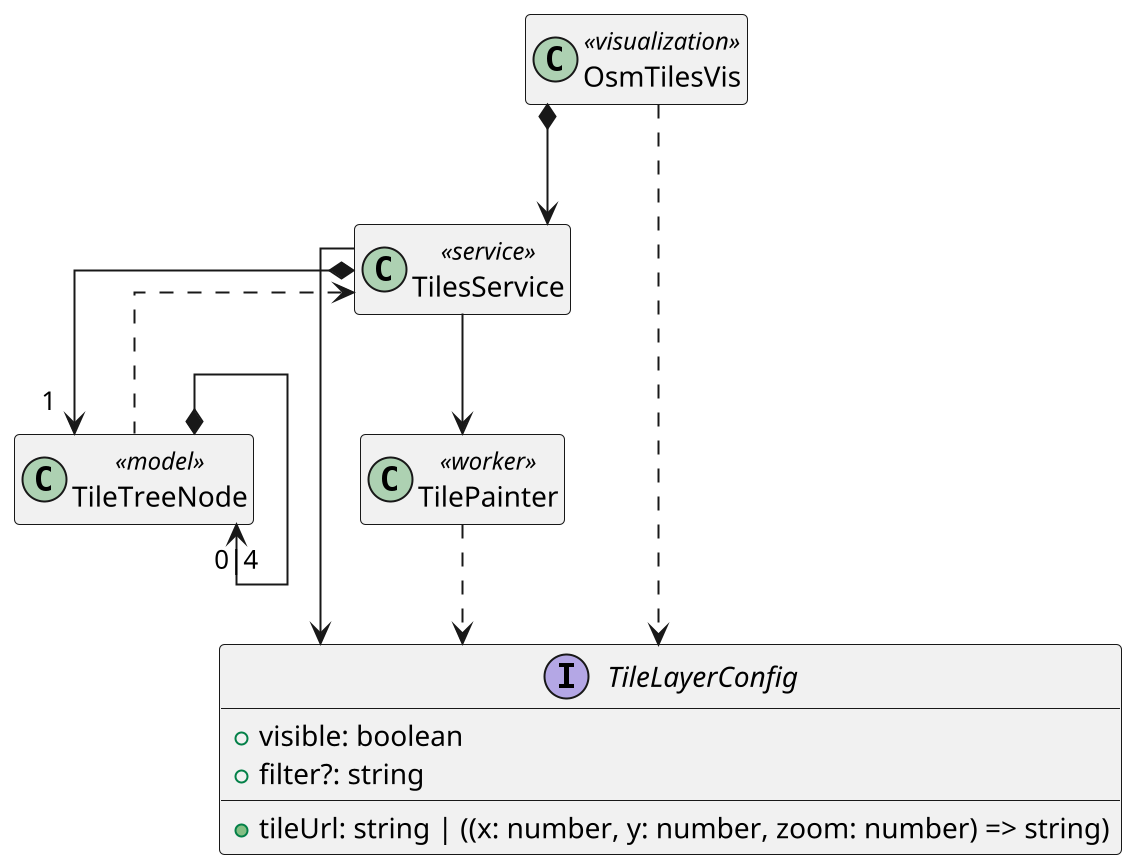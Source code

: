 @startuml
scale 2
hide empty members
skinparam linetype ortho

class OsmTilesVis <<visualization>>

class TilesService <<service>>
class TileTreeNode <<model>>
class TilePainter <<worker>>
interface TileLayerConfig {
    +tileUrl: string | ((x: number, y: number, zoom: number) => string)
    +visible: boolean
    +filter?: string
}

OsmTilesVis *--> TilesService

TilesService *--> "1" TileTreeNode

TileTreeNode *--> "0|4" TileTreeNode

TilesService --> TileLayerConfig
OsmTilesVis ..> TileLayerConfig

TilesService --> TilePainter

TilePainter ..> TileLayerConfig

TilesService <.. TileTreeNode

@enduml